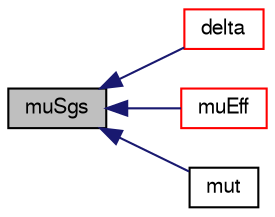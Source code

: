 digraph "muSgs"
{
  bgcolor="transparent";
  edge [fontname="FreeSans",fontsize="10",labelfontname="FreeSans",labelfontsize="10"];
  node [fontname="FreeSans",fontsize="10",shape=record];
  rankdir="LR";
  Node689 [label="muSgs",height=0.2,width=0.4,color="black", fillcolor="grey75", style="filled", fontcolor="black"];
  Node689 -> Node690 [dir="back",color="midnightblue",fontsize="10",style="solid",fontname="FreeSans"];
  Node690 [label="delta",height=0.2,width=0.4,color="red",URL="$a30634.html#ae1d8f7535eb39381966ede312047ed6b",tooltip="Access function to filter width. "];
  Node689 -> Node701 [dir="back",color="midnightblue",fontsize="10",style="solid",fontname="FreeSans"];
  Node701 [label="muEff",height=0.2,width=0.4,color="red",URL="$a30634.html#aa206832eff83026a00ef917343447f26",tooltip="Return the effective viscosity. "];
  Node689 -> Node712 [dir="back",color="midnightblue",fontsize="10",style="solid",fontname="FreeSans"];
  Node712 [label="mut",height=0.2,width=0.4,color="black",URL="$a30634.html#aa395348a8b14a74c66c25a439ed4adc5",tooltip="Return the turbulence viscosity. "];
}
